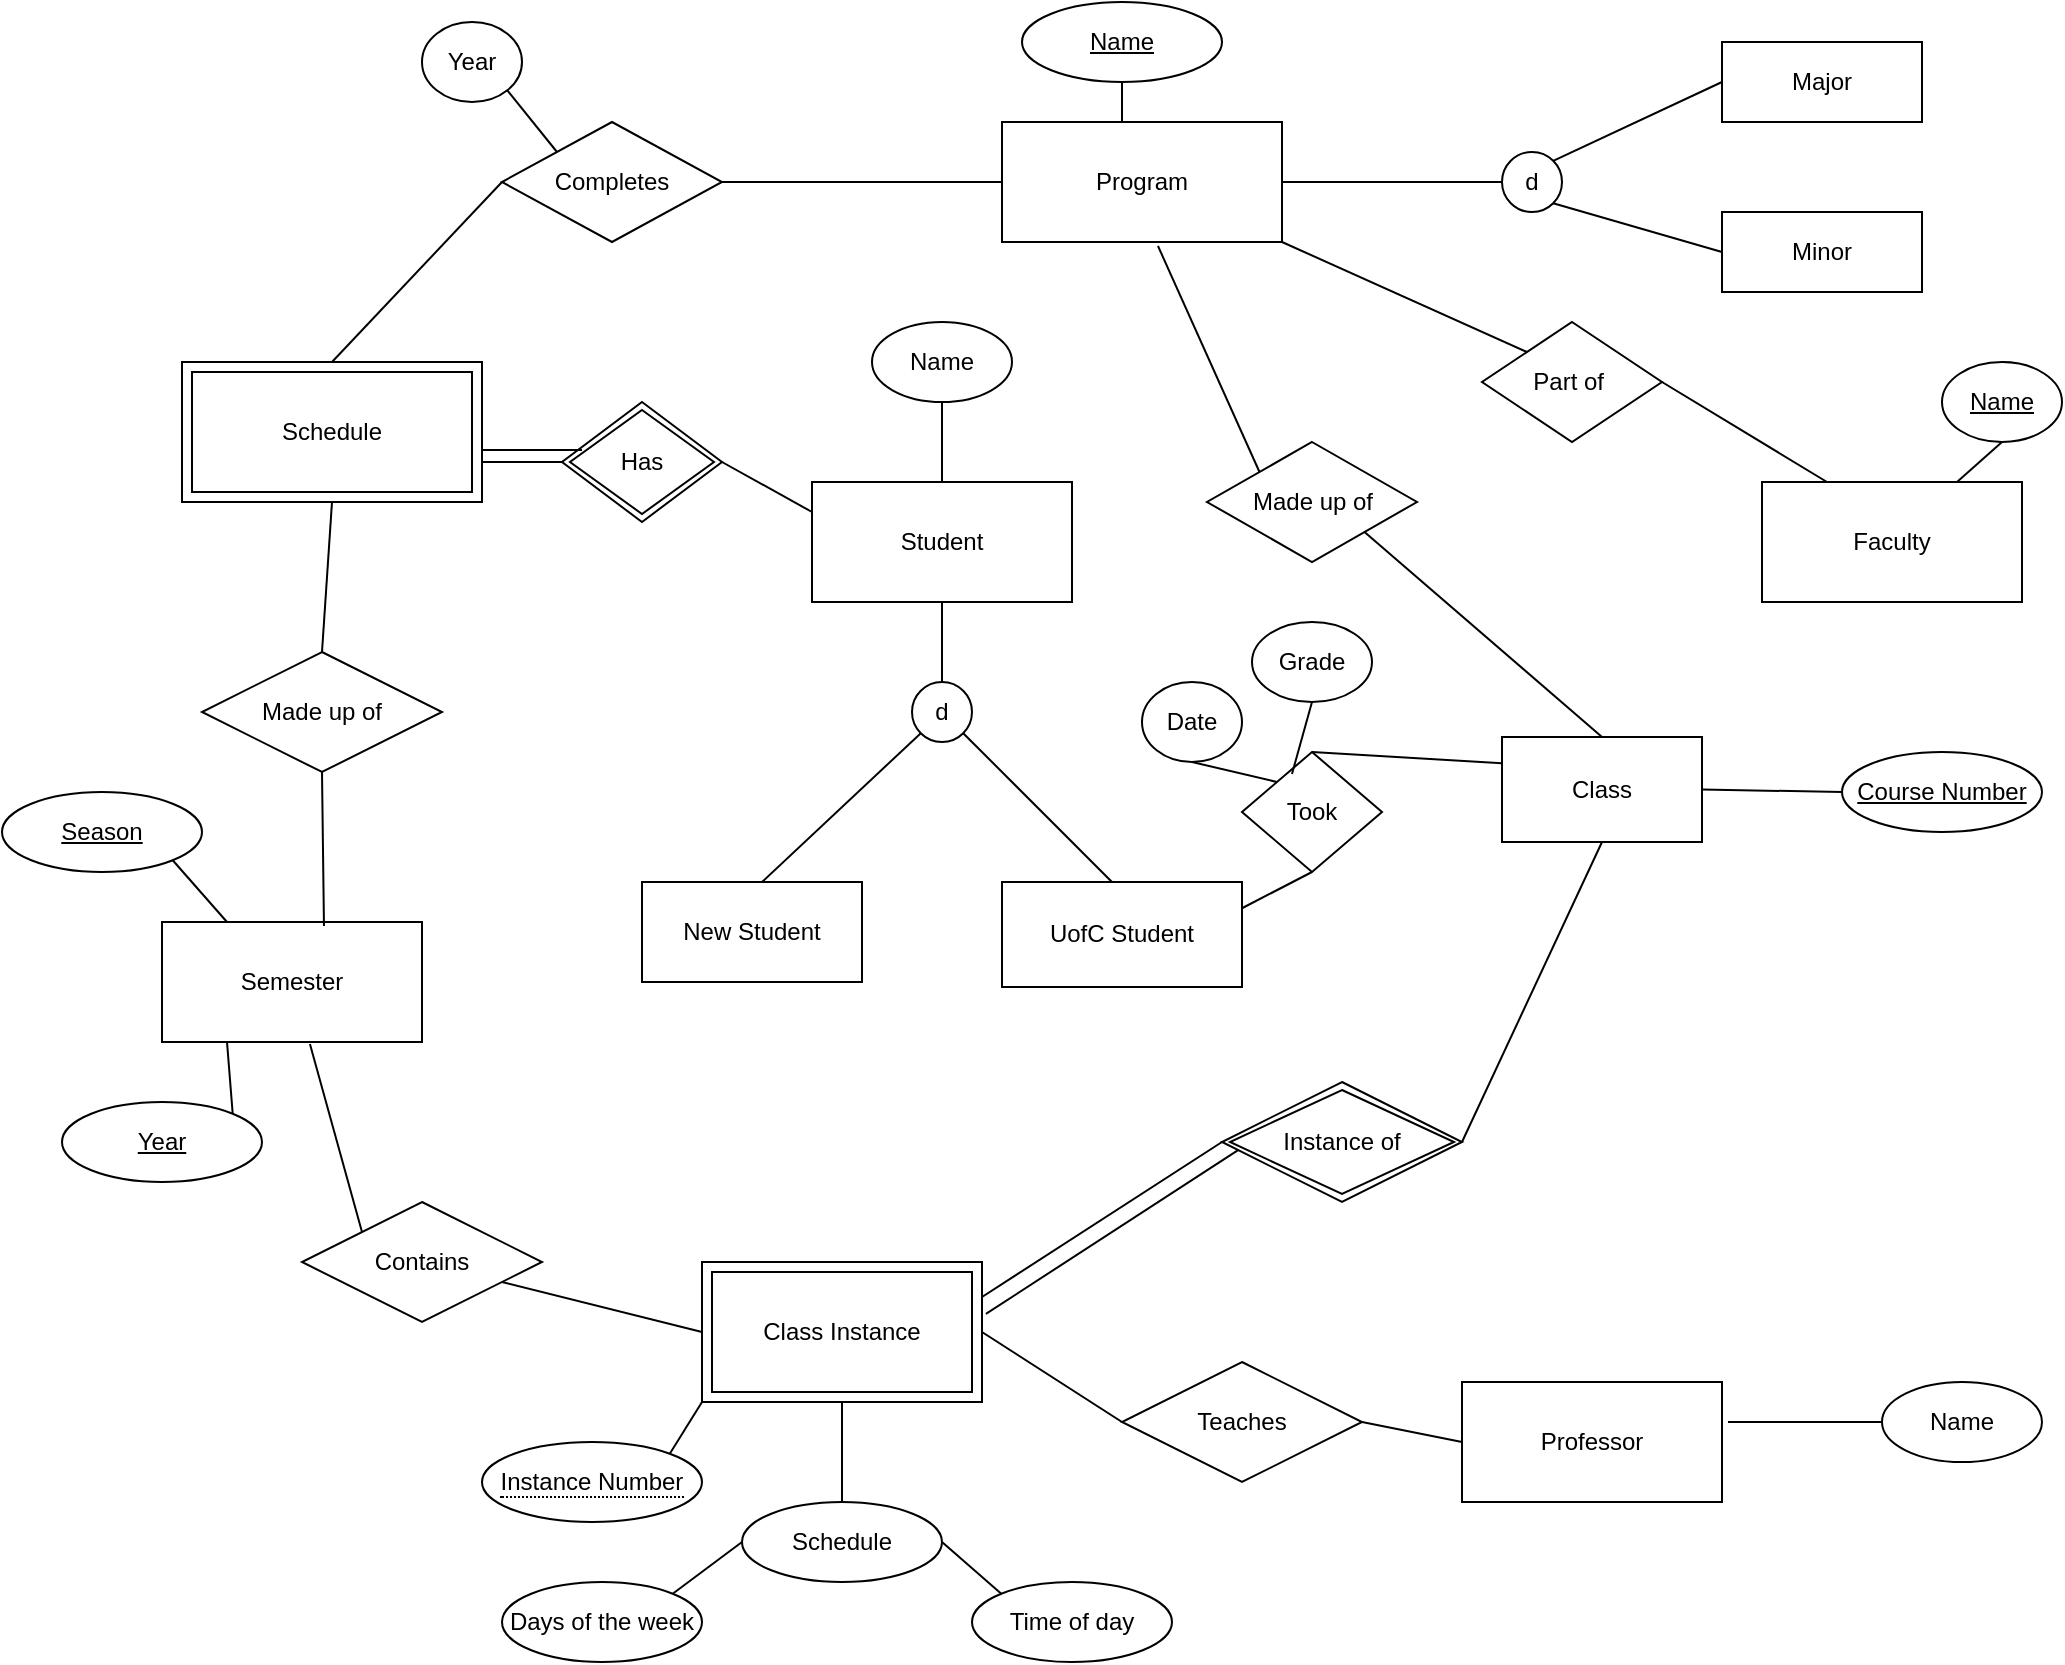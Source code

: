 <mxfile version="14.3.0" type="device"><diagram id="R2lEEEUBdFMjLlhIrx00" name="Page-1"><mxGraphModel dx="1422" dy="914" grid="1" gridSize="10" guides="1" tooltips="1" connect="1" arrows="1" fold="1" page="1" pageScale="1" pageWidth="1100" pageHeight="850" math="0" shadow="0" extFonts="Permanent Marker^https://fonts.googleapis.com/css?family=Permanent+Marker"><root><mxCell id="0"/><mxCell id="1" parent="0"/><mxCell id="tWDLKdQqLevi5fr3_J8W-1" value="Student" style="whiteSpace=wrap;html=1;align=center;" vertex="1" parent="1"><mxGeometry x="415" y="240" width="130" height="60" as="geometry"/></mxCell><mxCell id="tWDLKdQqLevi5fr3_J8W-2" value="Schedule" style="shape=ext;margin=3;double=1;whiteSpace=wrap;html=1;align=center;" vertex="1" parent="1"><mxGeometry x="100" y="180" width="150" height="70" as="geometry"/></mxCell><mxCell id="tWDLKdQqLevi5fr3_J8W-3" value="Semester" style="whiteSpace=wrap;html=1;align=center;" vertex="1" parent="1"><mxGeometry x="90" y="460" width="130" height="60" as="geometry"/></mxCell><mxCell id="tWDLKdQqLevi5fr3_J8W-4" value="Program" style="whiteSpace=wrap;html=1;align=center;" vertex="1" parent="1"><mxGeometry x="510" y="60" width="140" height="60" as="geometry"/></mxCell><mxCell id="tWDLKdQqLevi5fr3_J8W-5" value="Class" style="whiteSpace=wrap;html=1;align=center;" vertex="1" parent="1"><mxGeometry x="760" y="367.5" width="100" height="52.5" as="geometry"/></mxCell><mxCell id="tWDLKdQqLevi5fr3_J8W-6" value="Faculty" style="whiteSpace=wrap;html=1;align=center;" vertex="1" parent="1"><mxGeometry x="890" y="240" width="130" height="60" as="geometry"/></mxCell><mxCell id="tWDLKdQqLevi5fr3_J8W-7" value="Class Instance" style="shape=ext;margin=3;double=1;whiteSpace=wrap;html=1;align=center;" vertex="1" parent="1"><mxGeometry x="360" y="630" width="140" height="70" as="geometry"/></mxCell><mxCell id="tWDLKdQqLevi5fr3_J8W-8" value="Professor" style="whiteSpace=wrap;html=1;align=center;" vertex="1" parent="1"><mxGeometry x="740" y="690" width="130" height="60" as="geometry"/></mxCell><mxCell id="tWDLKdQqLevi5fr3_J8W-9" value="" style="endArrow=none;html=1;entryX=0.5;entryY=1;entryDx=0;entryDy=0;" edge="1" parent="1" target="tWDLKdQqLevi5fr3_J8W-1"><mxGeometry width="50" height="50" relative="1" as="geometry"><mxPoint x="480" y="340" as="sourcePoint"/><mxPoint x="625" y="430" as="targetPoint"/></mxGeometry></mxCell><mxCell id="tWDLKdQqLevi5fr3_J8W-10" value="d" style="ellipse;whiteSpace=wrap;html=1;aspect=fixed;" vertex="1" parent="1"><mxGeometry x="465" y="340" width="30" height="30" as="geometry"/></mxCell><mxCell id="tWDLKdQqLevi5fr3_J8W-11" value="" style="endArrow=none;html=1;entryX=0;entryY=1;entryDx=0;entryDy=0;exitX=0.5;exitY=0;exitDx=0;exitDy=0;" edge="1" parent="1" target="tWDLKdQqLevi5fr3_J8W-10"><mxGeometry width="50" height="50" relative="1" as="geometry"><mxPoint x="390" y="440" as="sourcePoint"/><mxPoint x="625" y="430" as="targetPoint"/></mxGeometry></mxCell><mxCell id="tWDLKdQqLevi5fr3_J8W-12" value="New Student" style="whiteSpace=wrap;html=1;align=center;" vertex="1" parent="1"><mxGeometry x="330" y="440" width="110" height="50" as="geometry"/></mxCell><mxCell id="tWDLKdQqLevi5fr3_J8W-13" value="" style="endArrow=none;html=1;entryX=1;entryY=1;entryDx=0;entryDy=0;exitX=0.5;exitY=0;exitDx=0;exitDy=0;" edge="1" parent="1" target="tWDLKdQqLevi5fr3_J8W-10"><mxGeometry width="50" height="50" relative="1" as="geometry"><mxPoint x="565" y="440" as="sourcePoint"/><mxPoint x="625" y="430" as="targetPoint"/></mxGeometry></mxCell><mxCell id="tWDLKdQqLevi5fr3_J8W-14" value="UofC Student" style="whiteSpace=wrap;html=1;align=center;" vertex="1" parent="1"><mxGeometry x="510" y="440" width="120" height="52.5" as="geometry"/></mxCell><mxCell id="tWDLKdQqLevi5fr3_J8W-15" value="" style="endArrow=none;html=1;entryX=1;entryY=0.5;entryDx=0;entryDy=0;" edge="1" parent="1" target="tWDLKdQqLevi5fr3_J8W-4"><mxGeometry width="50" height="50" relative="1" as="geometry"><mxPoint x="760" y="90" as="sourcePoint"/><mxPoint x="630" y="400" as="targetPoint"/></mxGeometry></mxCell><mxCell id="tWDLKdQqLevi5fr3_J8W-16" value="Major" style="whiteSpace=wrap;html=1;align=center;" vertex="1" parent="1"><mxGeometry x="870" y="20" width="100" height="40" as="geometry"/></mxCell><mxCell id="tWDLKdQqLevi5fr3_J8W-17" value="Minor" style="whiteSpace=wrap;html=1;align=center;" vertex="1" parent="1"><mxGeometry x="870" y="105" width="100" height="40" as="geometry"/></mxCell><mxCell id="tWDLKdQqLevi5fr3_J8W-18" value="d" style="ellipse;whiteSpace=wrap;html=1;aspect=fixed;" vertex="1" parent="1"><mxGeometry x="760" y="75" width="30" height="30" as="geometry"/></mxCell><mxCell id="tWDLKdQqLevi5fr3_J8W-19" value="" style="endArrow=none;html=1;entryX=1;entryY=0;entryDx=0;entryDy=0;exitX=0;exitY=0.5;exitDx=0;exitDy=0;" edge="1" parent="1" source="tWDLKdQqLevi5fr3_J8W-16" target="tWDLKdQqLevi5fr3_J8W-18"><mxGeometry width="50" height="50" relative="1" as="geometry"><mxPoint x="580" y="450" as="sourcePoint"/><mxPoint x="630" y="400" as="targetPoint"/></mxGeometry></mxCell><mxCell id="tWDLKdQqLevi5fr3_J8W-20" value="" style="endArrow=none;html=1;entryX=1;entryY=1;entryDx=0;entryDy=0;exitX=0;exitY=0.5;exitDx=0;exitDy=0;" edge="1" parent="1" source="tWDLKdQqLevi5fr3_J8W-17" target="tWDLKdQqLevi5fr3_J8W-18"><mxGeometry width="50" height="50" relative="1" as="geometry"><mxPoint x="580" y="450" as="sourcePoint"/><mxPoint x="630" y="400" as="targetPoint"/></mxGeometry></mxCell><mxCell id="tWDLKdQqLevi5fr3_J8W-21" value="Made up of" style="shape=rhombus;perimeter=rhombusPerimeter;whiteSpace=wrap;html=1;align=center;" vertex="1" parent="1"><mxGeometry x="110" y="325" width="120" height="60" as="geometry"/></mxCell><mxCell id="tWDLKdQqLevi5fr3_J8W-22" value="" style="endArrow=none;html=1;entryX=0.5;entryY=1;entryDx=0;entryDy=0;exitX=0.5;exitY=0;exitDx=0;exitDy=0;" edge="1" parent="1" source="tWDLKdQqLevi5fr3_J8W-21" target="tWDLKdQqLevi5fr3_J8W-2"><mxGeometry width="50" height="50" relative="1" as="geometry"><mxPoint x="580" y="450" as="sourcePoint"/><mxPoint x="630" y="400" as="targetPoint"/></mxGeometry></mxCell><mxCell id="tWDLKdQqLevi5fr3_J8W-23" value="" style="endArrow=none;html=1;entryX=0.5;entryY=1;entryDx=0;entryDy=0;exitX=0.623;exitY=0.033;exitDx=0;exitDy=0;exitPerimeter=0;" edge="1" parent="1" source="tWDLKdQqLevi5fr3_J8W-3" target="tWDLKdQqLevi5fr3_J8W-21"><mxGeometry width="50" height="50" relative="1" as="geometry"><mxPoint x="580" y="450" as="sourcePoint"/><mxPoint x="630" y="400" as="targetPoint"/></mxGeometry></mxCell><mxCell id="tWDLKdQqLevi5fr3_J8W-24" value="" style="endArrow=none;html=1;exitX=0;exitY=0.5;exitDx=0;exitDy=0;" edge="1" parent="1" source="tWDLKdQqLevi5fr3_J8W-7" target="tWDLKdQqLevi5fr3_J8W-25"><mxGeometry width="50" height="50" relative="1" as="geometry"><mxPoint x="580" y="450" as="sourcePoint"/><mxPoint x="630" y="400" as="targetPoint"/></mxGeometry></mxCell><mxCell id="tWDLKdQqLevi5fr3_J8W-25" value="Contains" style="shape=rhombus;perimeter=rhombusPerimeter;whiteSpace=wrap;html=1;align=center;" vertex="1" parent="1"><mxGeometry x="160" y="600" width="120" height="60" as="geometry"/></mxCell><mxCell id="tWDLKdQqLevi5fr3_J8W-26" value="" style="endArrow=none;html=1;exitX=0;exitY=0;exitDx=0;exitDy=0;entryX=0.569;entryY=1.017;entryDx=0;entryDy=0;entryPerimeter=0;" edge="1" parent="1" source="tWDLKdQqLevi5fr3_J8W-25" target="tWDLKdQqLevi5fr3_J8W-3"><mxGeometry width="50" height="50" relative="1" as="geometry"><mxPoint x="580" y="450" as="sourcePoint"/><mxPoint x="630" y="400" as="targetPoint"/></mxGeometry></mxCell><mxCell id="tWDLKdQqLevi5fr3_J8W-27" value="" style="endArrow=none;html=1;entryX=0;entryY=0.5;entryDx=0;entryDy=0;exitX=1;exitY=0.5;exitDx=0;exitDy=0;" edge="1" parent="1" source="tWDLKdQqLevi5fr3_J8W-28" target="tWDLKdQqLevi5fr3_J8W-8"><mxGeometry width="50" height="50" relative="1" as="geometry"><mxPoint x="580" y="450" as="sourcePoint"/><mxPoint x="630" y="400" as="targetPoint"/></mxGeometry></mxCell><mxCell id="tWDLKdQqLevi5fr3_J8W-28" value="Teaches" style="shape=rhombus;perimeter=rhombusPerimeter;whiteSpace=wrap;html=1;align=center;" vertex="1" parent="1"><mxGeometry x="570" y="680" width="120" height="60" as="geometry"/></mxCell><mxCell id="tWDLKdQqLevi5fr3_J8W-29" value="" style="endArrow=none;html=1;entryX=0;entryY=0.5;entryDx=0;entryDy=0;exitX=1;exitY=0.5;exitDx=0;exitDy=0;" edge="1" parent="1" source="tWDLKdQqLevi5fr3_J8W-7" target="tWDLKdQqLevi5fr3_J8W-28"><mxGeometry width="50" height="50" relative="1" as="geometry"><mxPoint x="580" y="450" as="sourcePoint"/><mxPoint x="630" y="400" as="targetPoint"/></mxGeometry></mxCell><mxCell id="tWDLKdQqLevi5fr3_J8W-31" value="" style="endArrow=none;html=1;entryX=0.5;entryY=1;entryDx=0;entryDy=0;exitX=1;exitY=0.5;exitDx=0;exitDy=0;" edge="1" parent="1" target="tWDLKdQqLevi5fr3_J8W-5"><mxGeometry width="50" height="50" relative="1" as="geometry"><mxPoint x="740" y="570" as="sourcePoint"/><mxPoint x="630" y="400" as="targetPoint"/></mxGeometry></mxCell><mxCell id="tWDLKdQqLevi5fr3_J8W-32" value="" style="endArrow=none;html=1;entryX=0;entryY=0.5;entryDx=0;entryDy=0;exitX=1;exitY=0.25;exitDx=0;exitDy=0;" edge="1" parent="1" source="tWDLKdQqLevi5fr3_J8W-7"><mxGeometry width="50" height="50" relative="1" as="geometry"><mxPoint x="580" y="450" as="sourcePoint"/><mxPoint x="620" y="570" as="targetPoint"/></mxGeometry></mxCell><mxCell id="tWDLKdQqLevi5fr3_J8W-33" value="Instance of" style="shape=rhombus;double=1;perimeter=rhombusPerimeter;whiteSpace=wrap;html=1;align=center;" vertex="1" parent="1"><mxGeometry x="620" y="540" width="120" height="60" as="geometry"/></mxCell><mxCell id="tWDLKdQqLevi5fr3_J8W-34" value="" style="endArrow=none;html=1;entryX=0.067;entryY=0.567;entryDx=0;entryDy=0;exitX=1.014;exitY=0.371;exitDx=0;exitDy=0;entryPerimeter=0;exitPerimeter=0;" edge="1" parent="1" source="tWDLKdQqLevi5fr3_J8W-7" target="tWDLKdQqLevi5fr3_J8W-33"><mxGeometry width="50" height="50" relative="1" as="geometry"><mxPoint x="580" y="450" as="sourcePoint"/><mxPoint x="630" y="400" as="targetPoint"/></mxGeometry></mxCell><mxCell id="tWDLKdQqLevi5fr3_J8W-36" value="Has" style="shape=rhombus;double=1;perimeter=rhombusPerimeter;whiteSpace=wrap;html=1;align=center;" vertex="1" parent="1"><mxGeometry x="290" y="200" width="80" height="60" as="geometry"/></mxCell><mxCell id="tWDLKdQqLevi5fr3_J8W-37" value="" style="endArrow=none;html=1;entryX=0.125;entryY=0.4;entryDx=0;entryDy=0;entryPerimeter=0;" edge="1" parent="1" target="tWDLKdQqLevi5fr3_J8W-36"><mxGeometry width="50" height="50" relative="1" as="geometry"><mxPoint x="250" y="224" as="sourcePoint"/><mxPoint x="630" y="400" as="targetPoint"/></mxGeometry></mxCell><mxCell id="tWDLKdQqLevi5fr3_J8W-39" value="" style="endArrow=none;html=1;entryX=0;entryY=0.5;entryDx=0;entryDy=0;" edge="1" parent="1" target="tWDLKdQqLevi5fr3_J8W-36"><mxGeometry width="50" height="50" relative="1" as="geometry"><mxPoint x="250" y="230" as="sourcePoint"/><mxPoint x="630" y="400" as="targetPoint"/></mxGeometry></mxCell><mxCell id="tWDLKdQqLevi5fr3_J8W-40" value="" style="endArrow=none;html=1;entryX=1;entryY=0.5;entryDx=0;entryDy=0;exitX=0;exitY=0.25;exitDx=0;exitDy=0;" edge="1" parent="1" source="tWDLKdQqLevi5fr3_J8W-1" target="tWDLKdQqLevi5fr3_J8W-36"><mxGeometry width="50" height="50" relative="1" as="geometry"><mxPoint x="580" y="450" as="sourcePoint"/><mxPoint x="630" y="400" as="targetPoint"/></mxGeometry></mxCell><mxCell id="tWDLKdQqLevi5fr3_J8W-41" value="Took" style="shape=rhombus;perimeter=rhombusPerimeter;whiteSpace=wrap;html=1;align=center;" vertex="1" parent="1"><mxGeometry x="630" y="375" width="70" height="60" as="geometry"/></mxCell><mxCell id="tWDLKdQqLevi5fr3_J8W-43" value="" style="endArrow=none;html=1;entryX=0.5;entryY=1;entryDx=0;entryDy=0;exitX=1;exitY=0.25;exitDx=0;exitDy=0;" edge="1" parent="1" source="tWDLKdQqLevi5fr3_J8W-14" target="tWDLKdQqLevi5fr3_J8W-41"><mxGeometry width="50" height="50" relative="1" as="geometry"><mxPoint x="580" y="450" as="sourcePoint"/><mxPoint x="630" y="400" as="targetPoint"/></mxGeometry></mxCell><mxCell id="tWDLKdQqLevi5fr3_J8W-44" value="" style="endArrow=none;html=1;entryX=0.5;entryY=0;entryDx=0;entryDy=0;exitX=0;exitY=0.25;exitDx=0;exitDy=0;" edge="1" parent="1" source="tWDLKdQqLevi5fr3_J8W-5" target="tWDLKdQqLevi5fr3_J8W-41"><mxGeometry width="50" height="50" relative="1" as="geometry"><mxPoint x="580" y="450" as="sourcePoint"/><mxPoint x="630" y="400" as="targetPoint"/></mxGeometry></mxCell><mxCell id="tWDLKdQqLevi5fr3_J8W-45" value="Made up of" style="shape=rhombus;perimeter=rhombusPerimeter;whiteSpace=wrap;html=1;align=center;" vertex="1" parent="1"><mxGeometry x="612.5" y="220" width="105" height="60" as="geometry"/></mxCell><mxCell id="tWDLKdQqLevi5fr3_J8W-46" value="" style="endArrow=none;html=1;entryX=0.557;entryY=1.033;entryDx=0;entryDy=0;entryPerimeter=0;exitX=0;exitY=0;exitDx=0;exitDy=0;" edge="1" parent="1" source="tWDLKdQqLevi5fr3_J8W-45" target="tWDLKdQqLevi5fr3_J8W-4"><mxGeometry width="50" height="50" relative="1" as="geometry"><mxPoint x="580" y="450" as="sourcePoint"/><mxPoint x="630" y="400" as="targetPoint"/></mxGeometry></mxCell><mxCell id="tWDLKdQqLevi5fr3_J8W-48" value="" style="endArrow=none;html=1;entryX=1;entryY=1;entryDx=0;entryDy=0;exitX=0.5;exitY=0;exitDx=0;exitDy=0;" edge="1" parent="1" source="tWDLKdQqLevi5fr3_J8W-5" target="tWDLKdQqLevi5fr3_J8W-45"><mxGeometry width="50" height="50" relative="1" as="geometry"><mxPoint x="580" y="450" as="sourcePoint"/><mxPoint x="630" y="400" as="targetPoint"/></mxGeometry></mxCell><mxCell id="tWDLKdQqLevi5fr3_J8W-49" value="Completes" style="shape=rhombus;perimeter=rhombusPerimeter;whiteSpace=wrap;html=1;align=center;" vertex="1" parent="1"><mxGeometry x="260" y="60" width="110" height="60" as="geometry"/></mxCell><mxCell id="tWDLKdQqLevi5fr3_J8W-50" value="" style="endArrow=none;html=1;entryX=1;entryY=0.5;entryDx=0;entryDy=0;exitX=0;exitY=0.5;exitDx=0;exitDy=0;" edge="1" parent="1" source="tWDLKdQqLevi5fr3_J8W-4" target="tWDLKdQqLevi5fr3_J8W-49"><mxGeometry width="50" height="50" relative="1" as="geometry"><mxPoint x="580" y="450" as="sourcePoint"/><mxPoint x="630" y="400" as="targetPoint"/></mxGeometry></mxCell><mxCell id="tWDLKdQqLevi5fr3_J8W-51" value="" style="endArrow=none;html=1;entryX=0;entryY=0.5;entryDx=0;entryDy=0;exitX=0.5;exitY=0;exitDx=0;exitDy=0;" edge="1" parent="1" source="tWDLKdQqLevi5fr3_J8W-2" target="tWDLKdQqLevi5fr3_J8W-49"><mxGeometry width="50" height="50" relative="1" as="geometry"><mxPoint x="580" y="450" as="sourcePoint"/><mxPoint x="250" y="90" as="targetPoint"/></mxGeometry></mxCell><mxCell id="tWDLKdQqLevi5fr3_J8W-52" value="Part of&amp;nbsp;" style="shape=rhombus;perimeter=rhombusPerimeter;whiteSpace=wrap;html=1;align=center;" vertex="1" parent="1"><mxGeometry x="750" y="160" width="90" height="60" as="geometry"/></mxCell><mxCell id="tWDLKdQqLevi5fr3_J8W-53" value="" style="endArrow=none;html=1;entryX=1;entryY=1;entryDx=0;entryDy=0;exitX=0;exitY=0;exitDx=0;exitDy=0;" edge="1" parent="1" source="tWDLKdQqLevi5fr3_J8W-52" target="tWDLKdQqLevi5fr3_J8W-4"><mxGeometry width="50" height="50" relative="1" as="geometry"><mxPoint x="580" y="450" as="sourcePoint"/><mxPoint x="630" y="400" as="targetPoint"/></mxGeometry></mxCell><mxCell id="tWDLKdQqLevi5fr3_J8W-54" value="" style="endArrow=none;html=1;exitX=1;exitY=0.5;exitDx=0;exitDy=0;entryX=0.25;entryY=0;entryDx=0;entryDy=0;" edge="1" parent="1" source="tWDLKdQqLevi5fr3_J8W-52" target="tWDLKdQqLevi5fr3_J8W-6"><mxGeometry width="50" height="50" relative="1" as="geometry"><mxPoint x="580" y="450" as="sourcePoint"/><mxPoint x="630" y="400" as="targetPoint"/></mxGeometry></mxCell><mxCell id="tWDLKdQqLevi5fr3_J8W-55" value="Date" style="ellipse;whiteSpace=wrap;html=1;align=center;" vertex="1" parent="1"><mxGeometry x="580" y="340" width="50" height="40" as="geometry"/></mxCell><mxCell id="tWDLKdQqLevi5fr3_J8W-56" value="" style="endArrow=none;html=1;entryX=0.5;entryY=1;entryDx=0;entryDy=0;exitX=0;exitY=0;exitDx=0;exitDy=0;" edge="1" parent="1" source="tWDLKdQqLevi5fr3_J8W-41" target="tWDLKdQqLevi5fr3_J8W-55"><mxGeometry width="50" height="50" relative="1" as="geometry"><mxPoint x="580" y="450" as="sourcePoint"/><mxPoint x="630" y="400" as="targetPoint"/></mxGeometry></mxCell><mxCell id="tWDLKdQqLevi5fr3_J8W-57" value="Name" style="ellipse;whiteSpace=wrap;html=1;align=center;" vertex="1" parent="1"><mxGeometry x="445" y="160" width="70" height="40" as="geometry"/></mxCell><mxCell id="tWDLKdQqLevi5fr3_J8W-58" value="" style="endArrow=none;html=1;entryX=0.5;entryY=1;entryDx=0;entryDy=0;exitX=0.5;exitY=0;exitDx=0;exitDy=0;" edge="1" parent="1" source="tWDLKdQqLevi5fr3_J8W-1" target="tWDLKdQqLevi5fr3_J8W-57"><mxGeometry width="50" height="50" relative="1" as="geometry"><mxPoint x="580" y="450" as="sourcePoint"/><mxPoint x="630" y="400" as="targetPoint"/></mxGeometry></mxCell><mxCell id="tWDLKdQqLevi5fr3_J8W-59" value="Name" style="ellipse;whiteSpace=wrap;html=1;align=center;" vertex="1" parent="1"><mxGeometry x="950" y="690" width="80" height="40" as="geometry"/></mxCell><mxCell id="tWDLKdQqLevi5fr3_J8W-60" value="" style="endArrow=none;html=1;" edge="1" parent="1"><mxGeometry width="50" height="50" relative="1" as="geometry"><mxPoint x="873" y="710" as="sourcePoint"/><mxPoint x="950" y="710" as="targetPoint"/></mxGeometry></mxCell><mxCell id="tWDLKdQqLevi5fr3_J8W-61" value="Course Number" style="ellipse;whiteSpace=wrap;html=1;align=center;fontStyle=4;" vertex="1" parent="1"><mxGeometry x="930" y="375" width="100" height="40" as="geometry"/></mxCell><mxCell id="tWDLKdQqLevi5fr3_J8W-62" value="" style="endArrow=none;html=1;entryX=1;entryY=0.5;entryDx=0;entryDy=0;exitX=0;exitY=0.5;exitDx=0;exitDy=0;" edge="1" parent="1" source="tWDLKdQqLevi5fr3_J8W-61" target="tWDLKdQqLevi5fr3_J8W-5"><mxGeometry width="50" height="50" relative="1" as="geometry"><mxPoint x="580" y="450" as="sourcePoint"/><mxPoint x="630" y="400" as="targetPoint"/></mxGeometry></mxCell><mxCell id="tWDLKdQqLevi5fr3_J8W-64" value="Schedule" style="ellipse;whiteSpace=wrap;html=1;align=center;" vertex="1" parent="1"><mxGeometry x="380" y="750" width="100" height="40" as="geometry"/></mxCell><mxCell id="tWDLKdQqLevi5fr3_J8W-65" value="" style="endArrow=none;html=1;entryX=0.5;entryY=1;entryDx=0;entryDy=0;exitX=0.5;exitY=0;exitDx=0;exitDy=0;" edge="1" parent="1" source="tWDLKdQqLevi5fr3_J8W-64" target="tWDLKdQqLevi5fr3_J8W-7"><mxGeometry width="50" height="50" relative="1" as="geometry"><mxPoint x="580" y="450" as="sourcePoint"/><mxPoint x="630" y="400" as="targetPoint"/></mxGeometry></mxCell><mxCell id="tWDLKdQqLevi5fr3_J8W-66" value="Grade" style="ellipse;whiteSpace=wrap;html=1;align=center;" vertex="1" parent="1"><mxGeometry x="635" y="310" width="60" height="40" as="geometry"/></mxCell><mxCell id="tWDLKdQqLevi5fr3_J8W-67" value="" style="endArrow=none;html=1;entryX=0.5;entryY=1;entryDx=0;entryDy=0;exitX=0.357;exitY=0.183;exitDx=0;exitDy=0;exitPerimeter=0;" edge="1" parent="1" source="tWDLKdQqLevi5fr3_J8W-41" target="tWDLKdQqLevi5fr3_J8W-66"><mxGeometry width="50" height="50" relative="1" as="geometry"><mxPoint x="580" y="450" as="sourcePoint"/><mxPoint x="630" y="400" as="targetPoint"/></mxGeometry></mxCell><mxCell id="tWDLKdQqLevi5fr3_J8W-68" value="Year" style="ellipse;whiteSpace=wrap;html=1;align=center;" vertex="1" parent="1"><mxGeometry x="220" y="10" width="50" height="40" as="geometry"/></mxCell><mxCell id="tWDLKdQqLevi5fr3_J8W-69" value="" style="endArrow=none;html=1;entryX=1;entryY=1;entryDx=0;entryDy=0;exitX=0;exitY=0;exitDx=0;exitDy=0;" edge="1" parent="1" source="tWDLKdQqLevi5fr3_J8W-49" target="tWDLKdQqLevi5fr3_J8W-68"><mxGeometry width="50" height="50" relative="1" as="geometry"><mxPoint x="580" y="450" as="sourcePoint"/><mxPoint x="630" y="400" as="targetPoint"/></mxGeometry></mxCell><mxCell id="tWDLKdQqLevi5fr3_J8W-71" value="Year" style="ellipse;whiteSpace=wrap;html=1;align=center;fontStyle=4;" vertex="1" parent="1"><mxGeometry x="40" y="550" width="100" height="40" as="geometry"/></mxCell><mxCell id="tWDLKdQqLevi5fr3_J8W-72" value="" style="endArrow=none;html=1;entryX=0.25;entryY=1;entryDx=0;entryDy=0;exitX=1;exitY=0;exitDx=0;exitDy=0;" edge="1" parent="1" source="tWDLKdQqLevi5fr3_J8W-71" target="tWDLKdQqLevi5fr3_J8W-3"><mxGeometry width="50" height="50" relative="1" as="geometry"><mxPoint x="580" y="450" as="sourcePoint"/><mxPoint x="630" y="400" as="targetPoint"/></mxGeometry></mxCell><mxCell id="tWDLKdQqLevi5fr3_J8W-73" value="Season" style="ellipse;whiteSpace=wrap;html=1;align=center;fontStyle=4;" vertex="1" parent="1"><mxGeometry x="10" y="395" width="100" height="40" as="geometry"/></mxCell><mxCell id="tWDLKdQqLevi5fr3_J8W-74" value="" style="endArrow=none;html=1;entryX=1;entryY=1;entryDx=0;entryDy=0;exitX=0.25;exitY=0;exitDx=0;exitDy=0;" edge="1" parent="1" source="tWDLKdQqLevi5fr3_J8W-3" target="tWDLKdQqLevi5fr3_J8W-73"><mxGeometry width="50" height="50" relative="1" as="geometry"><mxPoint x="580" y="450" as="sourcePoint"/><mxPoint x="630" y="400" as="targetPoint"/></mxGeometry></mxCell><mxCell id="tWDLKdQqLevi5fr3_J8W-75" value="Days of the week" style="ellipse;whiteSpace=wrap;html=1;align=center;" vertex="1" parent="1"><mxGeometry x="260" y="790" width="100" height="40" as="geometry"/></mxCell><mxCell id="tWDLKdQqLevi5fr3_J8W-76" value="Time of day" style="ellipse;whiteSpace=wrap;html=1;align=center;" vertex="1" parent="1"><mxGeometry x="495" y="790" width="100" height="40" as="geometry"/></mxCell><mxCell id="tWDLKdQqLevi5fr3_J8W-77" value="" style="endArrow=none;html=1;entryX=1;entryY=0.5;entryDx=0;entryDy=0;exitX=0;exitY=0;exitDx=0;exitDy=0;" edge="1" parent="1" source="tWDLKdQqLevi5fr3_J8W-76" target="tWDLKdQqLevi5fr3_J8W-64"><mxGeometry width="50" height="50" relative="1" as="geometry"><mxPoint x="580" y="450" as="sourcePoint"/><mxPoint x="630" y="400" as="targetPoint"/></mxGeometry></mxCell><mxCell id="tWDLKdQqLevi5fr3_J8W-78" value="" style="endArrow=none;html=1;entryX=0;entryY=0.5;entryDx=0;entryDy=0;exitX=1;exitY=0;exitDx=0;exitDy=0;" edge="1" parent="1" source="tWDLKdQqLevi5fr3_J8W-75" target="tWDLKdQqLevi5fr3_J8W-64"><mxGeometry width="50" height="50" relative="1" as="geometry"><mxPoint x="580" y="450" as="sourcePoint"/><mxPoint x="630" y="400" as="targetPoint"/></mxGeometry></mxCell><mxCell id="tWDLKdQqLevi5fr3_J8W-79" value="&lt;span style=&quot;border-bottom: 1px dotted&quot;&gt;Instance Number&lt;/span&gt;" style="ellipse;whiteSpace=wrap;html=1;align=center;" vertex="1" parent="1"><mxGeometry x="250" y="720" width="110" height="40" as="geometry"/></mxCell><mxCell id="tWDLKdQqLevi5fr3_J8W-80" value="" style="endArrow=none;html=1;entryX=0;entryY=1;entryDx=0;entryDy=0;exitX=1;exitY=0;exitDx=0;exitDy=0;" edge="1" parent="1" source="tWDLKdQqLevi5fr3_J8W-79" target="tWDLKdQqLevi5fr3_J8W-7"><mxGeometry width="50" height="50" relative="1" as="geometry"><mxPoint x="580" y="450" as="sourcePoint"/><mxPoint x="630" y="400" as="targetPoint"/></mxGeometry></mxCell><mxCell id="tWDLKdQqLevi5fr3_J8W-81" value="Name" style="ellipse;whiteSpace=wrap;html=1;align=center;fontStyle=4;" vertex="1" parent="1"><mxGeometry x="520" width="100" height="40" as="geometry"/></mxCell><mxCell id="tWDLKdQqLevi5fr3_J8W-82" value="" style="endArrow=none;html=1;entryX=0.5;entryY=1;entryDx=0;entryDy=0;" edge="1" parent="1" target="tWDLKdQqLevi5fr3_J8W-81"><mxGeometry width="50" height="50" relative="1" as="geometry"><mxPoint x="570" y="60" as="sourcePoint"/><mxPoint x="630" y="400" as="targetPoint"/></mxGeometry></mxCell><mxCell id="tWDLKdQqLevi5fr3_J8W-83" value="Name" style="ellipse;whiteSpace=wrap;html=1;align=center;fontStyle=4;" vertex="1" parent="1"><mxGeometry x="980" y="180" width="60" height="40" as="geometry"/></mxCell><mxCell id="tWDLKdQqLevi5fr3_J8W-84" value="" style="endArrow=none;html=1;entryX=0.5;entryY=1;entryDx=0;entryDy=0;exitX=0.75;exitY=0;exitDx=0;exitDy=0;" edge="1" parent="1" source="tWDLKdQqLevi5fr3_J8W-6" target="tWDLKdQqLevi5fr3_J8W-83"><mxGeometry width="50" height="50" relative="1" as="geometry"><mxPoint x="580" y="450" as="sourcePoint"/><mxPoint x="630" y="400" as="targetPoint"/></mxGeometry></mxCell></root></mxGraphModel></diagram></mxfile>